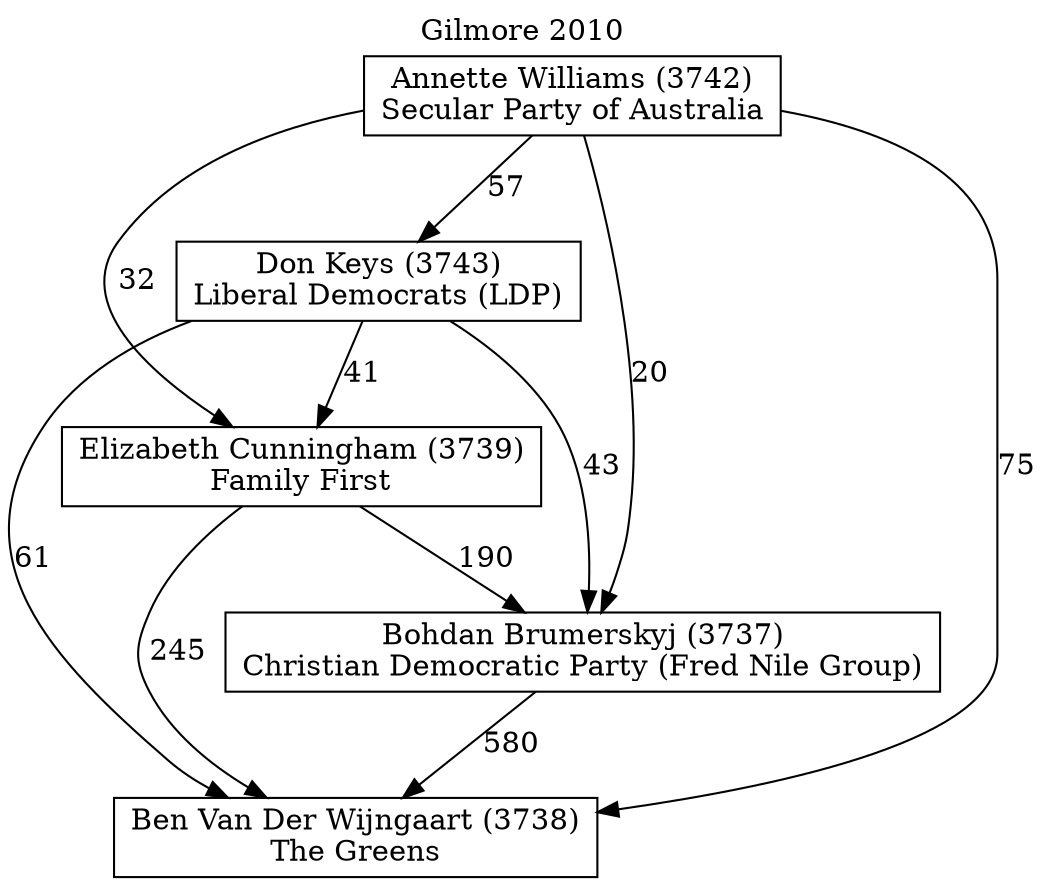 // House preference flow
digraph "Ben Van Der Wijngaart (3738)_Gilmore_2010" {
	graph [label="Gilmore 2010" labelloc=t mclimit=10]
	node [shape=box]
	"Ben Van Der Wijngaart (3738)" [label="Ben Van Der Wijngaart (3738)
The Greens"]
	"Bohdan Brumerskyj (3737)" [label="Bohdan Brumerskyj (3737)
Christian Democratic Party (Fred Nile Group)"]
	"Elizabeth Cunningham (3739)" [label="Elizabeth Cunningham (3739)
Family First"]
	"Don Keys (3743)" [label="Don Keys (3743)
Liberal Democrats (LDP)"]
	"Annette Williams (3742)" [label="Annette Williams (3742)
Secular Party of Australia"]
	"Ben Van Der Wijngaart (3738)" [label="Ben Van Der Wijngaart (3738)
The Greens"]
	"Elizabeth Cunningham (3739)" [label="Elizabeth Cunningham (3739)
Family First"]
	"Don Keys (3743)" [label="Don Keys (3743)
Liberal Democrats (LDP)"]
	"Annette Williams (3742)" [label="Annette Williams (3742)
Secular Party of Australia"]
	"Ben Van Der Wijngaart (3738)" [label="Ben Van Der Wijngaart (3738)
The Greens"]
	"Don Keys (3743)" [label="Don Keys (3743)
Liberal Democrats (LDP)"]
	"Annette Williams (3742)" [label="Annette Williams (3742)
Secular Party of Australia"]
	"Ben Van Der Wijngaart (3738)" [label="Ben Van Der Wijngaart (3738)
The Greens"]
	"Annette Williams (3742)" [label="Annette Williams (3742)
Secular Party of Australia"]
	"Annette Williams (3742)" [label="Annette Williams (3742)
Secular Party of Australia"]
	"Don Keys (3743)" [label="Don Keys (3743)
Liberal Democrats (LDP)"]
	"Annette Williams (3742)" [label="Annette Williams (3742)
Secular Party of Australia"]
	"Annette Williams (3742)" [label="Annette Williams (3742)
Secular Party of Australia"]
	"Elizabeth Cunningham (3739)" [label="Elizabeth Cunningham (3739)
Family First"]
	"Don Keys (3743)" [label="Don Keys (3743)
Liberal Democrats (LDP)"]
	"Annette Williams (3742)" [label="Annette Williams (3742)
Secular Party of Australia"]
	"Elizabeth Cunningham (3739)" [label="Elizabeth Cunningham (3739)
Family First"]
	"Annette Williams (3742)" [label="Annette Williams (3742)
Secular Party of Australia"]
	"Annette Williams (3742)" [label="Annette Williams (3742)
Secular Party of Australia"]
	"Don Keys (3743)" [label="Don Keys (3743)
Liberal Democrats (LDP)"]
	"Annette Williams (3742)" [label="Annette Williams (3742)
Secular Party of Australia"]
	"Annette Williams (3742)" [label="Annette Williams (3742)
Secular Party of Australia"]
	"Bohdan Brumerskyj (3737)" [label="Bohdan Brumerskyj (3737)
Christian Democratic Party (Fred Nile Group)"]
	"Elizabeth Cunningham (3739)" [label="Elizabeth Cunningham (3739)
Family First"]
	"Don Keys (3743)" [label="Don Keys (3743)
Liberal Democrats (LDP)"]
	"Annette Williams (3742)" [label="Annette Williams (3742)
Secular Party of Australia"]
	"Bohdan Brumerskyj (3737)" [label="Bohdan Brumerskyj (3737)
Christian Democratic Party (Fred Nile Group)"]
	"Don Keys (3743)" [label="Don Keys (3743)
Liberal Democrats (LDP)"]
	"Annette Williams (3742)" [label="Annette Williams (3742)
Secular Party of Australia"]
	"Bohdan Brumerskyj (3737)" [label="Bohdan Brumerskyj (3737)
Christian Democratic Party (Fred Nile Group)"]
	"Annette Williams (3742)" [label="Annette Williams (3742)
Secular Party of Australia"]
	"Annette Williams (3742)" [label="Annette Williams (3742)
Secular Party of Australia"]
	"Don Keys (3743)" [label="Don Keys (3743)
Liberal Democrats (LDP)"]
	"Annette Williams (3742)" [label="Annette Williams (3742)
Secular Party of Australia"]
	"Annette Williams (3742)" [label="Annette Williams (3742)
Secular Party of Australia"]
	"Elizabeth Cunningham (3739)" [label="Elizabeth Cunningham (3739)
Family First"]
	"Don Keys (3743)" [label="Don Keys (3743)
Liberal Democrats (LDP)"]
	"Annette Williams (3742)" [label="Annette Williams (3742)
Secular Party of Australia"]
	"Elizabeth Cunningham (3739)" [label="Elizabeth Cunningham (3739)
Family First"]
	"Annette Williams (3742)" [label="Annette Williams (3742)
Secular Party of Australia"]
	"Annette Williams (3742)" [label="Annette Williams (3742)
Secular Party of Australia"]
	"Don Keys (3743)" [label="Don Keys (3743)
Liberal Democrats (LDP)"]
	"Annette Williams (3742)" [label="Annette Williams (3742)
Secular Party of Australia"]
	"Annette Williams (3742)" [label="Annette Williams (3742)
Secular Party of Australia"]
	"Bohdan Brumerskyj (3737)" -> "Ben Van Der Wijngaart (3738)" [label=580]
	"Elizabeth Cunningham (3739)" -> "Bohdan Brumerskyj (3737)" [label=190]
	"Don Keys (3743)" -> "Elizabeth Cunningham (3739)" [label=41]
	"Annette Williams (3742)" -> "Don Keys (3743)" [label=57]
	"Elizabeth Cunningham (3739)" -> "Ben Van Der Wijngaart (3738)" [label=245]
	"Don Keys (3743)" -> "Ben Van Der Wijngaart (3738)" [label=61]
	"Annette Williams (3742)" -> "Ben Van Der Wijngaart (3738)" [label=75]
	"Annette Williams (3742)" -> "Elizabeth Cunningham (3739)" [label=32]
	"Don Keys (3743)" -> "Bohdan Brumerskyj (3737)" [label=43]
	"Annette Williams (3742)" -> "Bohdan Brumerskyj (3737)" [label=20]
}
